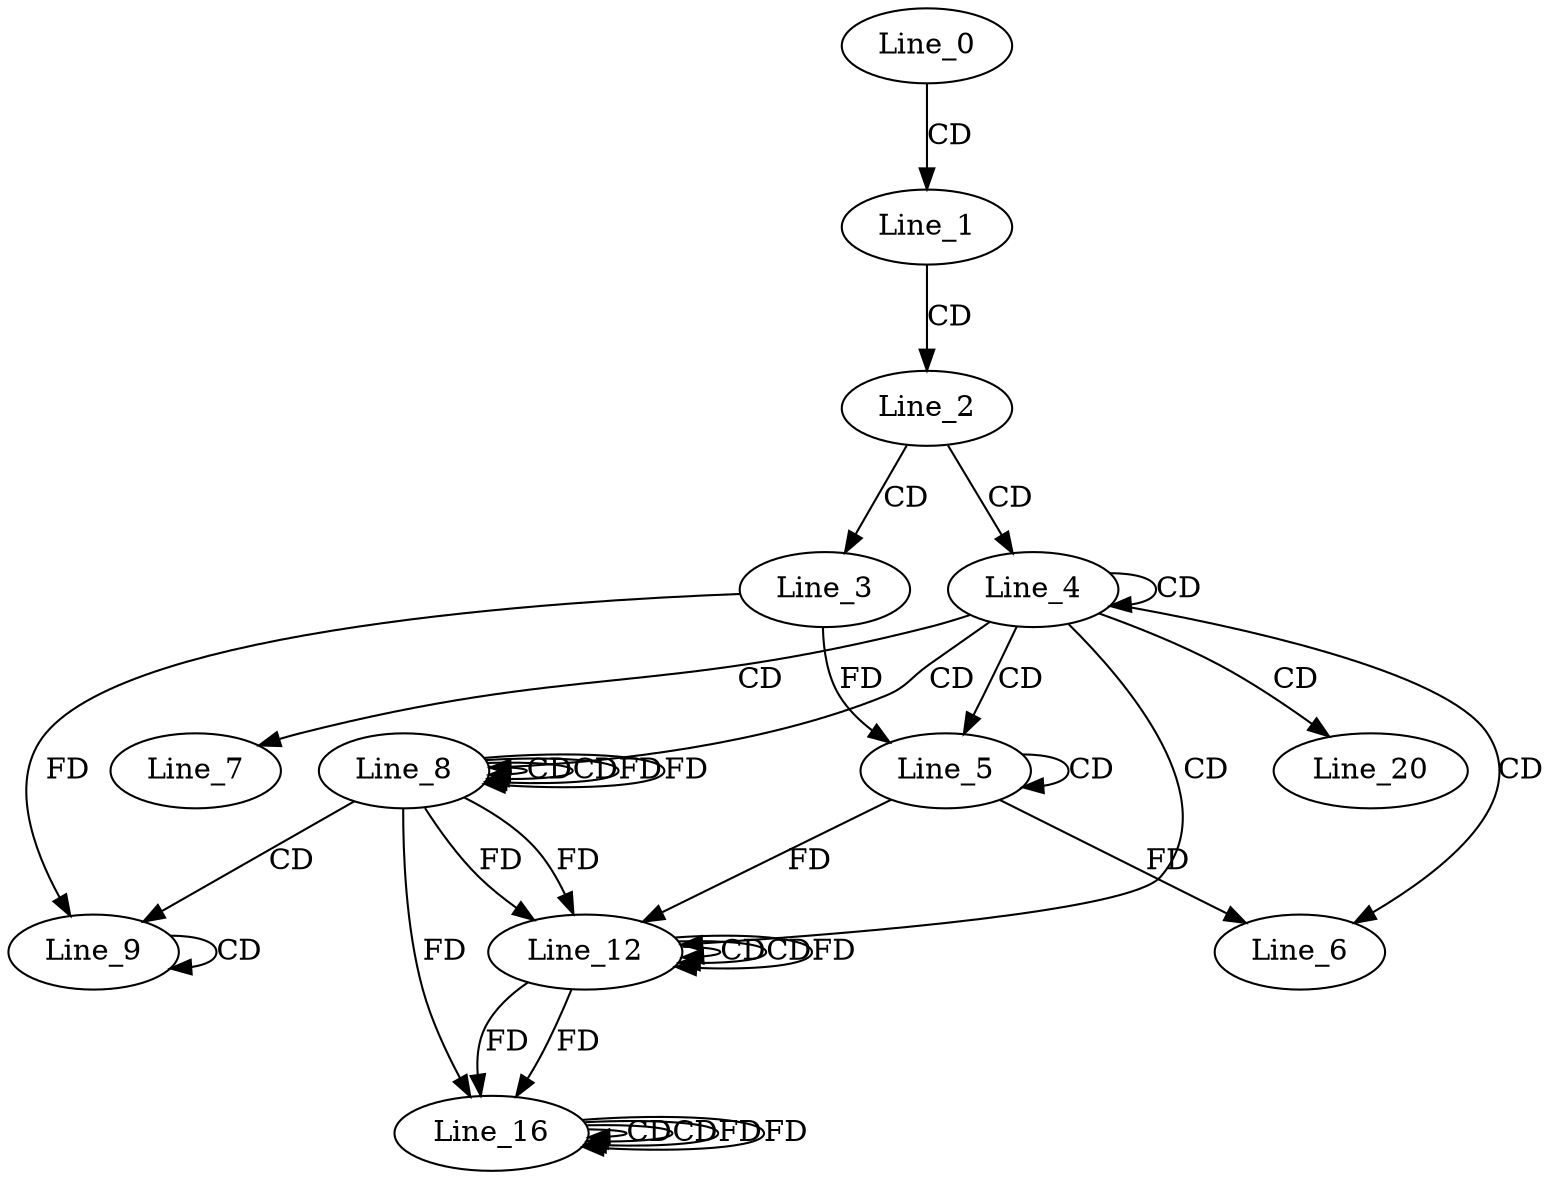 digraph G {
  Line_0;
  Line_1;
  Line_2;
  Line_3;
  Line_4;
  Line_5;
  Line_5;
  Line_6;
  Line_7;
  Line_8;
  Line_8;
  Line_8;
  Line_9;
  Line_9;
  Line_12;
  Line_12;
  Line_12;
  Line_16;
  Line_16;
  Line_16;
  Line_20;
  Line_0 -> Line_1 [ label="CD" ];
  Line_1 -> Line_2 [ label="CD" ];
  Line_2 -> Line_3 [ label="CD" ];
  Line_2 -> Line_4 [ label="CD" ];
  Line_4 -> Line_4 [ label="CD" ];
  Line_4 -> Line_5 [ label="CD" ];
  Line_5 -> Line_5 [ label="CD" ];
  Line_3 -> Line_5 [ label="FD" ];
  Line_4 -> Line_6 [ label="CD" ];
  Line_5 -> Line_6 [ label="FD" ];
  Line_4 -> Line_7 [ label="CD" ];
  Line_4 -> Line_8 [ label="CD" ];
  Line_8 -> Line_8 [ label="CD" ];
  Line_8 -> Line_8 [ label="CD" ];
  Line_8 -> Line_8 [ label="FD" ];
  Line_8 -> Line_9 [ label="CD" ];
  Line_9 -> Line_9 [ label="CD" ];
  Line_3 -> Line_9 [ label="FD" ];
  Line_4 -> Line_12 [ label="CD" ];
  Line_12 -> Line_12 [ label="CD" ];
  Line_8 -> Line_12 [ label="FD" ];
  Line_5 -> Line_12 [ label="FD" ];
  Line_12 -> Line_12 [ label="CD" ];
  Line_12 -> Line_12 [ label="FD" ];
  Line_8 -> Line_12 [ label="FD" ];
  Line_16 -> Line_16 [ label="CD" ];
  Line_12 -> Line_16 [ label="FD" ];
  Line_16 -> Line_16 [ label="CD" ];
  Line_16 -> Line_16 [ label="FD" ];
  Line_12 -> Line_16 [ label="FD" ];
  Line_8 -> Line_16 [ label="FD" ];
  Line_4 -> Line_20 [ label="CD" ];
  Line_8 -> Line_8 [ label="FD" ];
  Line_16 -> Line_16 [ label="FD" ];
}
